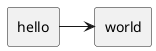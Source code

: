{
  "sha1": "96m1e4n9s6rocujxn8gnpskyc60cloz",
  "insertion": {
    "when": "2024-05-30T20:48:21.622Z",
    "url": "https://github.com/plantuml/plantuml/issues/1309#issuecomment-1459021728",
    "user": "plantuml@gmail.com"
  }
}
@startuml
rectangle "hello" as a.hello

rectangle "world" as a.world

a.hello -> a.world
@enduml
